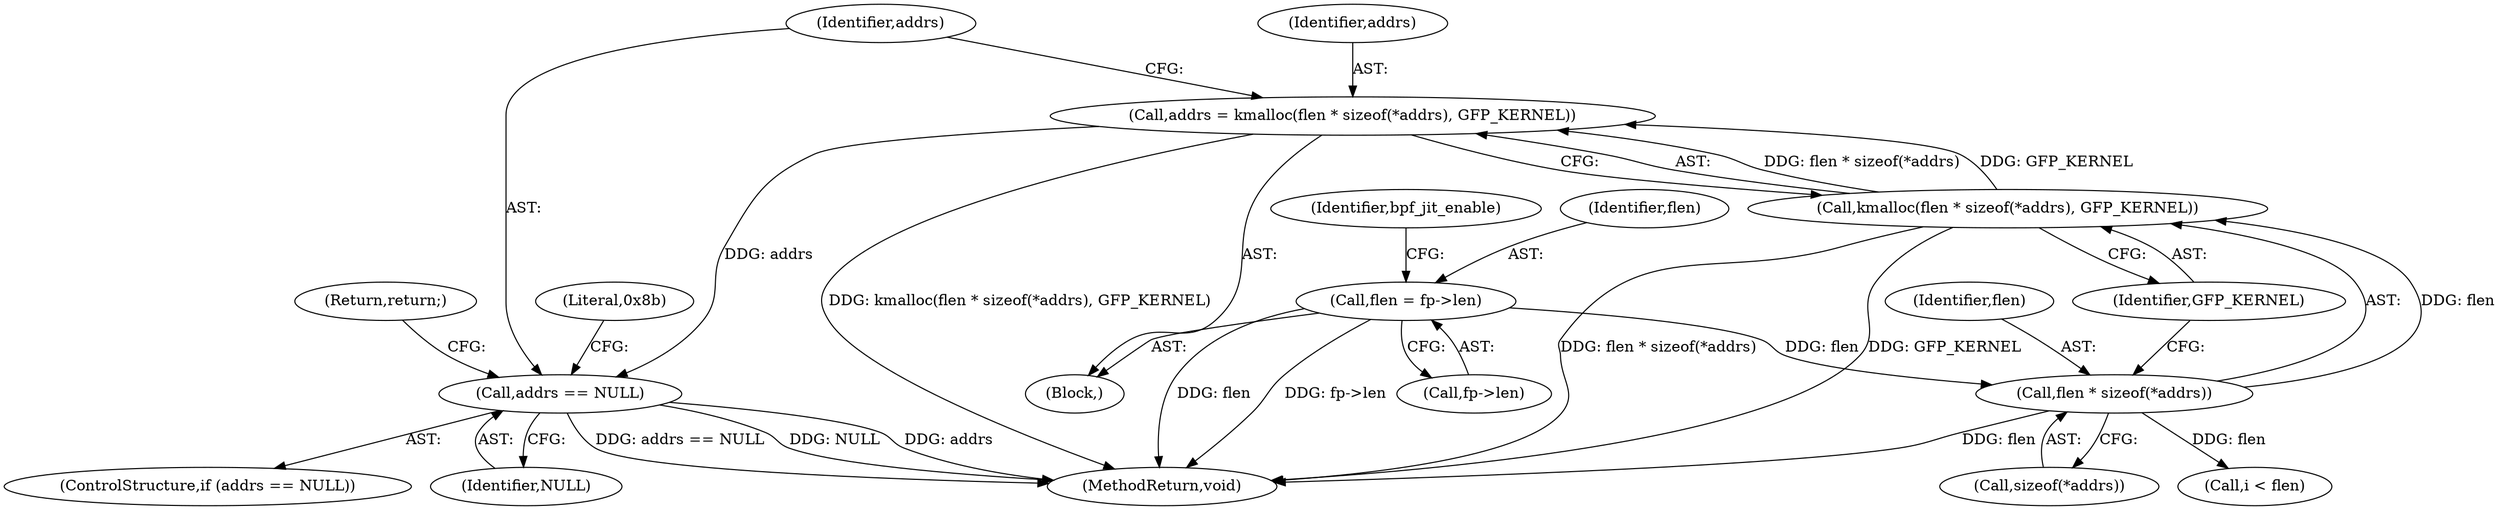 digraph "0_linux_a03ffcf873fe0f2565386ca8ef832144c42e67fa@pointer" {
"1000276" [label="(Call,addrs == NULL)"];
"1000266" [label="(Call,addrs = kmalloc(flen * sizeof(*addrs), GFP_KERNEL))"];
"1000268" [label="(Call,kmalloc(flen * sizeof(*addrs), GFP_KERNEL))"];
"1000269" [label="(Call,flen * sizeof(*addrs))"];
"1000252" [label="(Call,flen = fp->len)"];
"1000214" [label="(Block,)"];
"1000268" [label="(Call,kmalloc(flen * sizeof(*addrs), GFP_KERNEL))"];
"1000275" [label="(ControlStructure,if (addrs == NULL))"];
"1000259" [label="(Identifier,bpf_jit_enable)"];
"1000270" [label="(Identifier,flen)"];
"1000253" [label="(Identifier,flen)"];
"1000269" [label="(Call,flen * sizeof(*addrs))"];
"1000278" [label="(Identifier,NULL)"];
"1000267" [label="(Identifier,addrs)"];
"1000266" [label="(Call,addrs = kmalloc(flen * sizeof(*addrs), GFP_KERNEL))"];
"1000274" [label="(Identifier,GFP_KERNEL)"];
"1000252" [label="(Call,flen = fp->len)"];
"1000271" [label="(Call,sizeof(*addrs))"];
"1000283" [label="(Literal,0x8b)"];
"1000310" [label="(MethodReturn,void)"];
"1000254" [label="(Call,fp->len)"];
"1000279" [label="(Return,return;)"];
"1000293" [label="(Call,i < flen)"];
"1000277" [label="(Identifier,addrs)"];
"1000276" [label="(Call,addrs == NULL)"];
"1000276" -> "1000275"  [label="AST: "];
"1000276" -> "1000278"  [label="CFG: "];
"1000277" -> "1000276"  [label="AST: "];
"1000278" -> "1000276"  [label="AST: "];
"1000279" -> "1000276"  [label="CFG: "];
"1000283" -> "1000276"  [label="CFG: "];
"1000276" -> "1000310"  [label="DDG: addrs == NULL"];
"1000276" -> "1000310"  [label="DDG: NULL"];
"1000276" -> "1000310"  [label="DDG: addrs"];
"1000266" -> "1000276"  [label="DDG: addrs"];
"1000266" -> "1000214"  [label="AST: "];
"1000266" -> "1000268"  [label="CFG: "];
"1000267" -> "1000266"  [label="AST: "];
"1000268" -> "1000266"  [label="AST: "];
"1000277" -> "1000266"  [label="CFG: "];
"1000266" -> "1000310"  [label="DDG: kmalloc(flen * sizeof(*addrs), GFP_KERNEL)"];
"1000268" -> "1000266"  [label="DDG: flen * sizeof(*addrs)"];
"1000268" -> "1000266"  [label="DDG: GFP_KERNEL"];
"1000268" -> "1000274"  [label="CFG: "];
"1000269" -> "1000268"  [label="AST: "];
"1000274" -> "1000268"  [label="AST: "];
"1000268" -> "1000310"  [label="DDG: flen * sizeof(*addrs)"];
"1000268" -> "1000310"  [label="DDG: GFP_KERNEL"];
"1000269" -> "1000268"  [label="DDG: flen"];
"1000269" -> "1000271"  [label="CFG: "];
"1000270" -> "1000269"  [label="AST: "];
"1000271" -> "1000269"  [label="AST: "];
"1000274" -> "1000269"  [label="CFG: "];
"1000269" -> "1000310"  [label="DDG: flen"];
"1000252" -> "1000269"  [label="DDG: flen"];
"1000269" -> "1000293"  [label="DDG: flen"];
"1000252" -> "1000214"  [label="AST: "];
"1000252" -> "1000254"  [label="CFG: "];
"1000253" -> "1000252"  [label="AST: "];
"1000254" -> "1000252"  [label="AST: "];
"1000259" -> "1000252"  [label="CFG: "];
"1000252" -> "1000310"  [label="DDG: flen"];
"1000252" -> "1000310"  [label="DDG: fp->len"];
}

